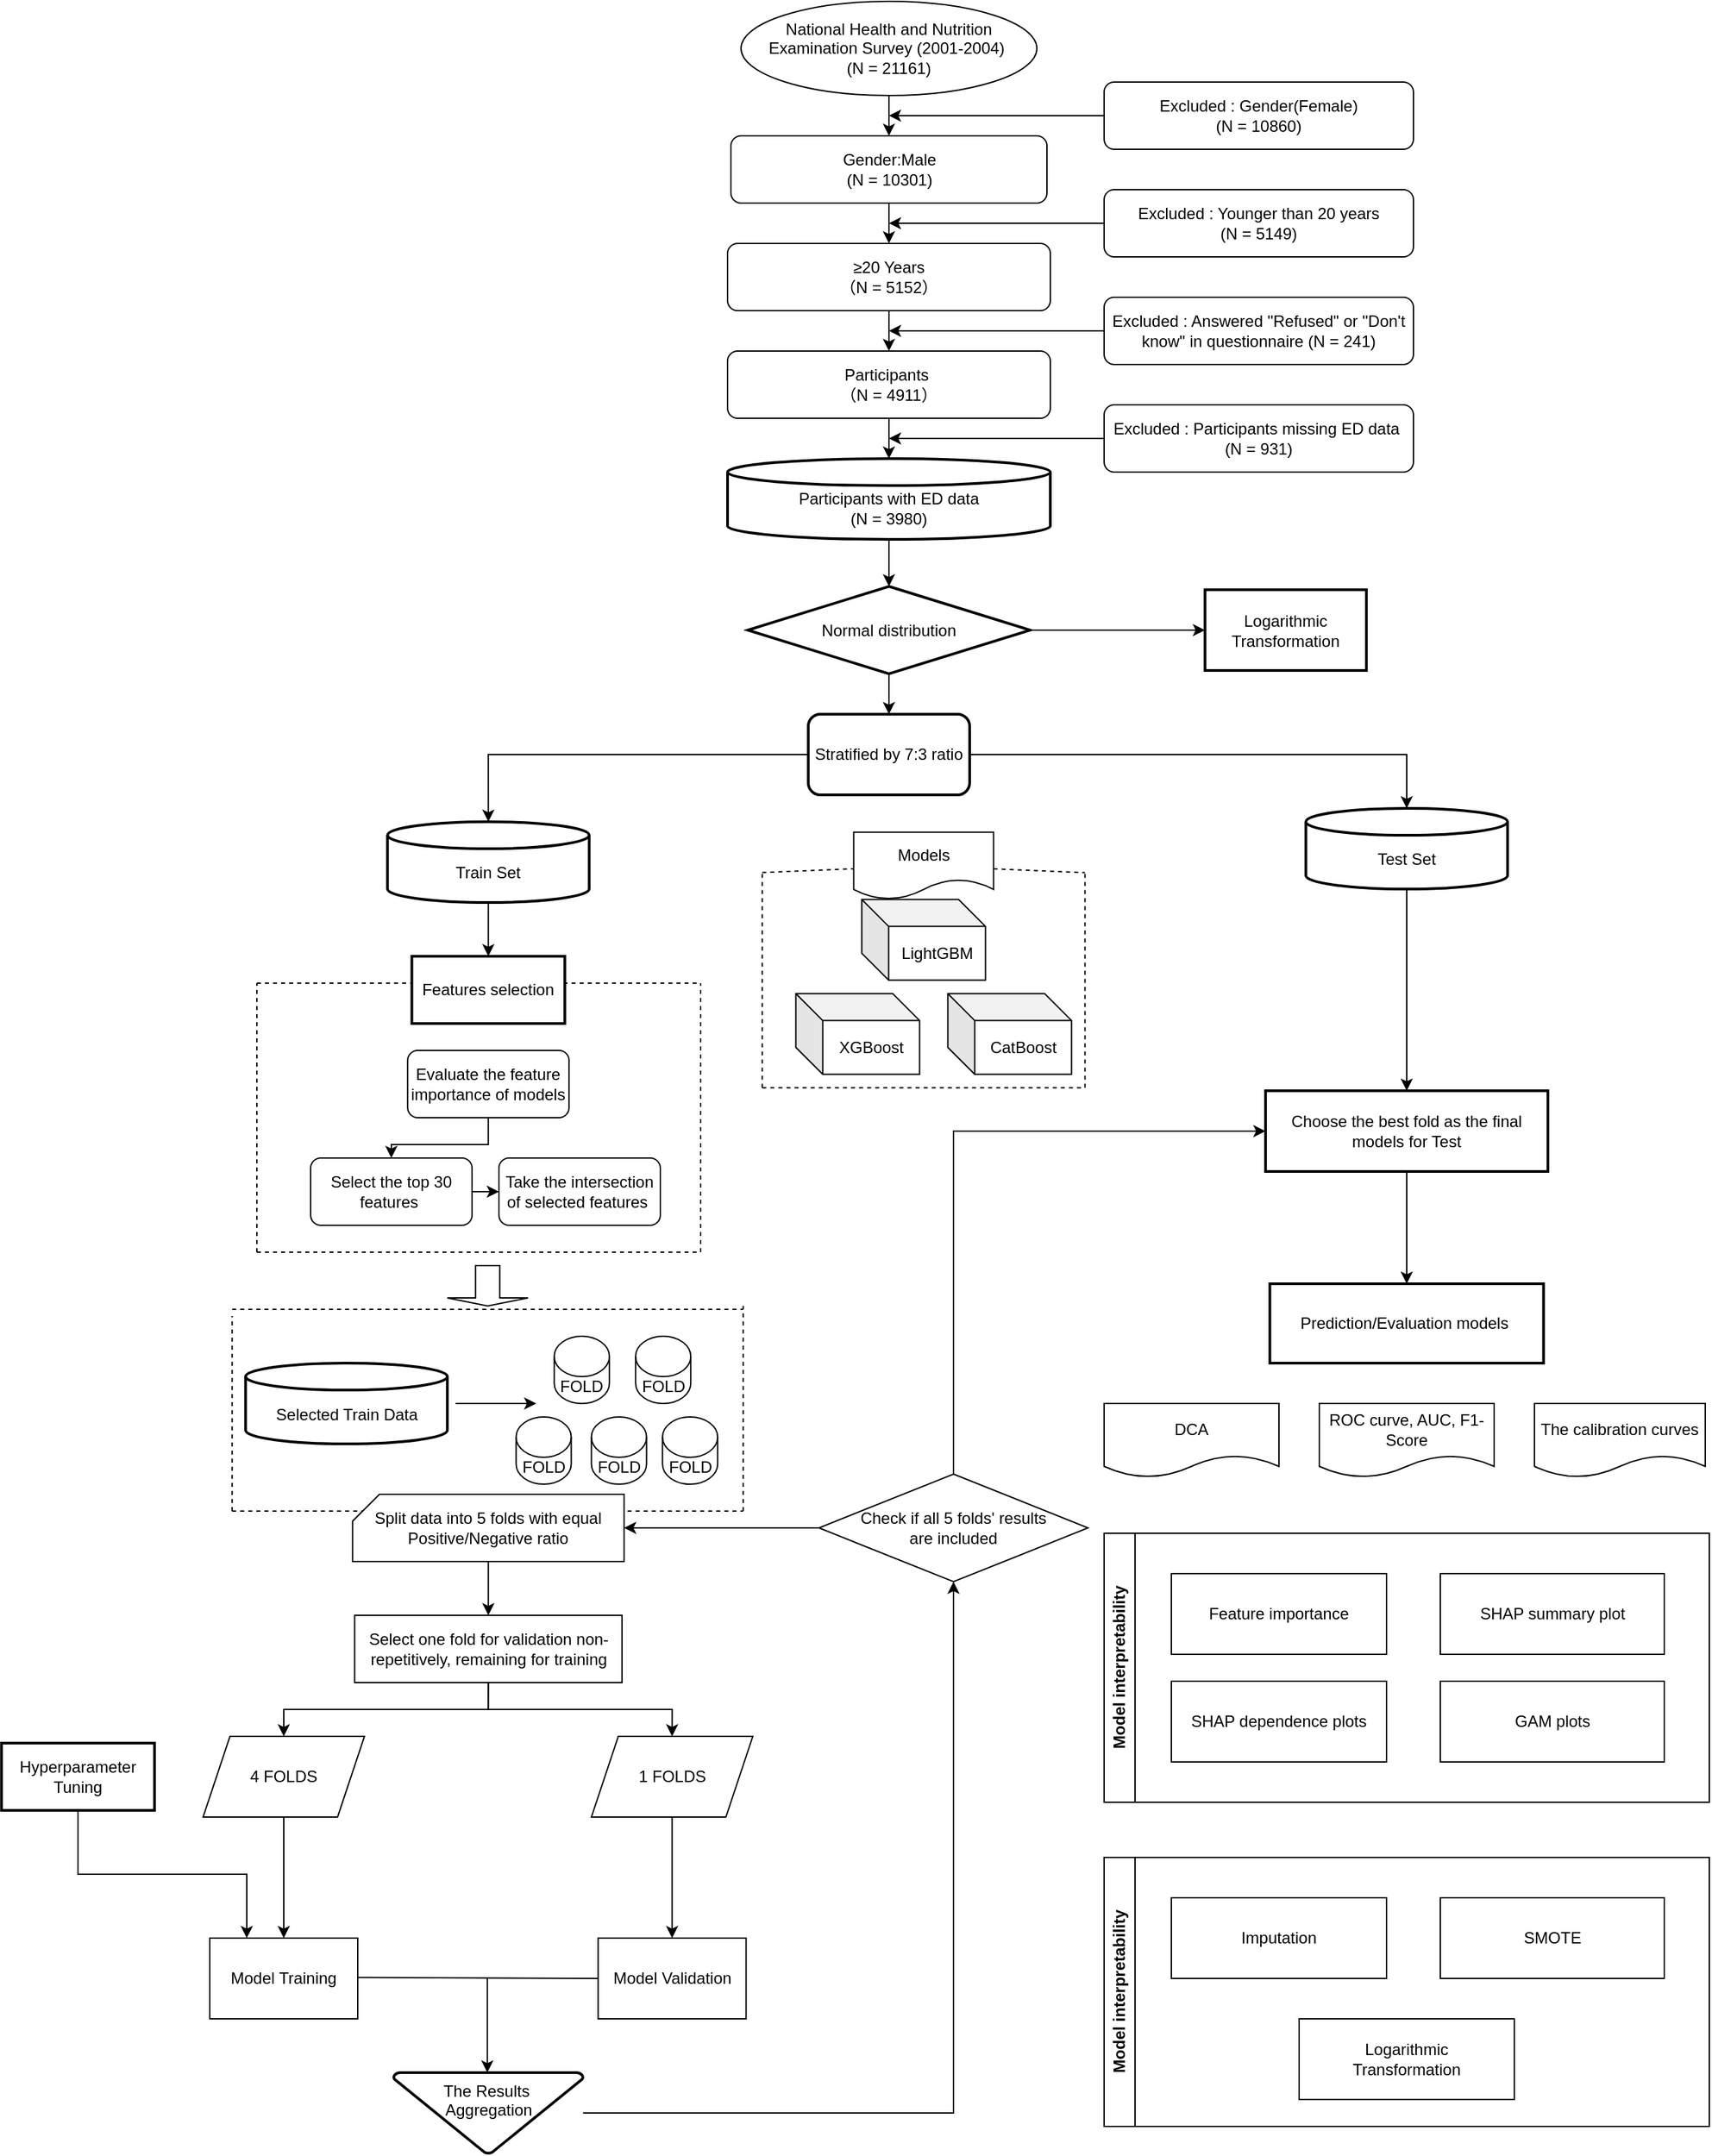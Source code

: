 <mxfile version="24.7.16">
  <diagram name="第 1 页" id="jt-IvlvZHhjQXxlfocLM">
    <mxGraphModel dx="4412" dy="1865" grid="1" gridSize="10" guides="1" tooltips="1" connect="1" arrows="1" fold="1" page="1" pageScale="1" pageWidth="827" pageHeight="1169" math="0" shadow="0">
      <root>
        <mxCell id="0" />
        <mxCell id="1" parent="0" />
        <mxCell id="fn9Ds6wR3YaCidn1l6WM-94" value="" style="endArrow=none;dashed=1;html=1;rounded=0;" edge="1" parent="1">
          <mxGeometry width="50" height="50" relative="1" as="geometry">
            <mxPoint x="-310" y="760" as="sourcePoint" />
            <mxPoint x="20" y="760" as="targetPoint" />
          </mxGeometry>
        </mxCell>
        <mxCell id="fn9Ds6wR3YaCidn1l6WM-4" value="" style="edgeStyle=orthogonalEdgeStyle;rounded=0;orthogonalLoop=1;jettySize=auto;html=1;" edge="1" parent="1" source="fn9Ds6wR3YaCidn1l6WM-1" target="fn9Ds6wR3YaCidn1l6WM-3">
          <mxGeometry relative="1" as="geometry" />
        </mxCell>
        <mxCell id="fn9Ds6wR3YaCidn1l6WM-1" value="National Health and Nutrition Examination Survey (2001-2004)&amp;nbsp;&lt;div&gt;(N = 21161)&lt;/div&gt;" style="ellipse;whiteSpace=wrap;html=1;" vertex="1" parent="1">
          <mxGeometry x="50" y="30" width="220" height="70" as="geometry" />
        </mxCell>
        <mxCell id="fn9Ds6wR3YaCidn1l6WM-9" value="" style="edgeStyle=orthogonalEdgeStyle;rounded=0;orthogonalLoop=1;jettySize=auto;html=1;" edge="1" parent="1" source="fn9Ds6wR3YaCidn1l6WM-2" target="fn9Ds6wR3YaCidn1l6WM-8">
          <mxGeometry relative="1" as="geometry" />
        </mxCell>
        <mxCell id="fn9Ds6wR3YaCidn1l6WM-2" value="≥20 Years&lt;div&gt;（N = 5152）&lt;/div&gt;" style="rounded=1;whiteSpace=wrap;html=1;" vertex="1" parent="1">
          <mxGeometry x="40" y="210" width="240" height="50" as="geometry" />
        </mxCell>
        <mxCell id="fn9Ds6wR3YaCidn1l6WM-5" value="" style="edgeStyle=orthogonalEdgeStyle;rounded=0;orthogonalLoop=1;jettySize=auto;html=1;" edge="1" parent="1" source="fn9Ds6wR3YaCidn1l6WM-3" target="fn9Ds6wR3YaCidn1l6WM-2">
          <mxGeometry relative="1" as="geometry" />
        </mxCell>
        <mxCell id="fn9Ds6wR3YaCidn1l6WM-3" value="Gender:Male&lt;div&gt;(N = 10301)&lt;/div&gt;" style="rounded=1;whiteSpace=wrap;html=1;" vertex="1" parent="1">
          <mxGeometry x="42.5" y="130" width="235" height="50" as="geometry" />
        </mxCell>
        <mxCell id="fn9Ds6wR3YaCidn1l6WM-11" value="" style="edgeStyle=orthogonalEdgeStyle;rounded=0;orthogonalLoop=1;jettySize=auto;html=1;" edge="1" parent="1" source="fn9Ds6wR3YaCidn1l6WM-8" target="fn9Ds6wR3YaCidn1l6WM-10">
          <mxGeometry relative="1" as="geometry" />
        </mxCell>
        <mxCell id="fn9Ds6wR3YaCidn1l6WM-8" value="Participants&amp;nbsp;&lt;div&gt;（N = 4911）&lt;/div&gt;" style="whiteSpace=wrap;html=1;rounded=1;" vertex="1" parent="1">
          <mxGeometry x="40" y="290" width="240" height="50" as="geometry" />
        </mxCell>
        <mxCell id="fn9Ds6wR3YaCidn1l6WM-28" value="" style="edgeStyle=orthogonalEdgeStyle;rounded=0;orthogonalLoop=1;jettySize=auto;html=1;" edge="1" parent="1" source="fn9Ds6wR3YaCidn1l6WM-10" target="fn9Ds6wR3YaCidn1l6WM-22">
          <mxGeometry relative="1" as="geometry" />
        </mxCell>
        <mxCell id="fn9Ds6wR3YaCidn1l6WM-10" value="&lt;div&gt;&lt;br&gt;&lt;/div&gt;Participants with ED data&lt;div&gt;(N = 3980)&lt;/div&gt;" style="strokeWidth=2;html=1;shape=mxgraph.flowchart.database;whiteSpace=wrap;" vertex="1" parent="1">
          <mxGeometry x="40" y="370" width="240" height="60" as="geometry" />
        </mxCell>
        <mxCell id="fn9Ds6wR3YaCidn1l6WM-13" style="edgeStyle=orthogonalEdgeStyle;rounded=0;orthogonalLoop=1;jettySize=auto;html=1;" edge="1" parent="1" source="fn9Ds6wR3YaCidn1l6WM-12">
          <mxGeometry relative="1" as="geometry">
            <mxPoint x="160" y="115" as="targetPoint" />
          </mxGeometry>
        </mxCell>
        <mxCell id="fn9Ds6wR3YaCidn1l6WM-12" value="Excluded : Gender(Female)&lt;div&gt;(N = 10860)&lt;/div&gt;" style="rounded=1;whiteSpace=wrap;html=1;" vertex="1" parent="1">
          <mxGeometry x="320" y="90" width="230" height="50" as="geometry" />
        </mxCell>
        <mxCell id="fn9Ds6wR3YaCidn1l6WM-15" style="edgeStyle=orthogonalEdgeStyle;rounded=0;orthogonalLoop=1;jettySize=auto;html=1;" edge="1" parent="1" source="fn9Ds6wR3YaCidn1l6WM-16">
          <mxGeometry relative="1" as="geometry">
            <mxPoint x="160" y="195" as="targetPoint" />
          </mxGeometry>
        </mxCell>
        <mxCell id="fn9Ds6wR3YaCidn1l6WM-16" value="Excluded : Younger than 20 years&lt;div&gt;(N = 5149)&lt;/div&gt;" style="rounded=1;whiteSpace=wrap;html=1;" vertex="1" parent="1">
          <mxGeometry x="320" y="170" width="230" height="50" as="geometry" />
        </mxCell>
        <mxCell id="fn9Ds6wR3YaCidn1l6WM-17" style="edgeStyle=orthogonalEdgeStyle;rounded=0;orthogonalLoop=1;jettySize=auto;html=1;" edge="1" parent="1" source="fn9Ds6wR3YaCidn1l6WM-18">
          <mxGeometry relative="1" as="geometry">
            <mxPoint x="160" y="275" as="targetPoint" />
          </mxGeometry>
        </mxCell>
        <mxCell id="fn9Ds6wR3YaCidn1l6WM-18" value="Excluded : Answered &quot;Refused&quot; or &quot;Don&#39;t know&quot; in questionnaire (N = 241)" style="rounded=1;whiteSpace=wrap;html=1;" vertex="1" parent="1">
          <mxGeometry x="320" y="250" width="230" height="50" as="geometry" />
        </mxCell>
        <mxCell id="fn9Ds6wR3YaCidn1l6WM-19" style="edgeStyle=orthogonalEdgeStyle;rounded=0;orthogonalLoop=1;jettySize=auto;html=1;" edge="1" parent="1" source="fn9Ds6wR3YaCidn1l6WM-20">
          <mxGeometry relative="1" as="geometry">
            <mxPoint x="160" y="355" as="targetPoint" />
          </mxGeometry>
        </mxCell>
        <mxCell id="fn9Ds6wR3YaCidn1l6WM-20" value="Excluded : Participants missing ED data&amp;nbsp;&lt;div&gt;(N = 931)&lt;/div&gt;" style="rounded=1;whiteSpace=wrap;html=1;" vertex="1" parent="1">
          <mxGeometry x="320" y="330" width="230" height="50" as="geometry" />
        </mxCell>
        <mxCell id="fn9Ds6wR3YaCidn1l6WM-25" value="" style="edgeStyle=orthogonalEdgeStyle;rounded=0;orthogonalLoop=1;jettySize=auto;html=1;" edge="1" parent="1" source="fn9Ds6wR3YaCidn1l6WM-22" target="fn9Ds6wR3YaCidn1l6WM-24">
          <mxGeometry relative="1" as="geometry" />
        </mxCell>
        <mxCell id="fn9Ds6wR3YaCidn1l6WM-30" value="" style="edgeStyle=orthogonalEdgeStyle;rounded=0;orthogonalLoop=1;jettySize=auto;html=1;" edge="1" parent="1" source="fn9Ds6wR3YaCidn1l6WM-22" target="fn9Ds6wR3YaCidn1l6WM-29">
          <mxGeometry relative="1" as="geometry" />
        </mxCell>
        <mxCell id="fn9Ds6wR3YaCidn1l6WM-22" value="Normal distribution" style="rhombus;whiteSpace=wrap;html=1;strokeWidth=2;" vertex="1" parent="1">
          <mxGeometry x="55" y="465" width="210" height="65" as="geometry" />
        </mxCell>
        <mxCell id="fn9Ds6wR3YaCidn1l6WM-24" value="Logarithmic&lt;div&gt;Transformation&lt;/div&gt;" style="whiteSpace=wrap;html=1;strokeWidth=2;" vertex="1" parent="1">
          <mxGeometry x="395" y="467.5" width="120" height="60" as="geometry" />
        </mxCell>
        <mxCell id="fn9Ds6wR3YaCidn1l6WM-29" value="Stratified by 7:3 ratio" style="rounded=1;whiteSpace=wrap;html=1;strokeWidth=2;" vertex="1" parent="1">
          <mxGeometry x="100" y="560" width="120" height="60" as="geometry" />
        </mxCell>
        <mxCell id="fn9Ds6wR3YaCidn1l6WM-96" style="edgeStyle=orthogonalEdgeStyle;rounded=0;orthogonalLoop=1;jettySize=auto;html=1;exitX=0.5;exitY=1;exitDx=0;exitDy=0;exitPerimeter=0;entryX=0.5;entryY=0;entryDx=0;entryDy=0;" edge="1" parent="1" source="fn9Ds6wR3YaCidn1l6WM-31" target="fn9Ds6wR3YaCidn1l6WM-33">
          <mxGeometry relative="1" as="geometry" />
        </mxCell>
        <mxCell id="fn9Ds6wR3YaCidn1l6WM-31" value="&lt;div&gt;&lt;br&gt;&lt;/div&gt;Train Set" style="strokeWidth=2;html=1;shape=mxgraph.flowchart.database;whiteSpace=wrap;" vertex="1" parent="1">
          <mxGeometry x="-212.87" y="640" width="150" height="60" as="geometry" />
        </mxCell>
        <mxCell id="fn9Ds6wR3YaCidn1l6WM-148" style="edgeStyle=orthogonalEdgeStyle;rounded=0;orthogonalLoop=1;jettySize=auto;html=1;exitX=0.5;exitY=1;exitDx=0;exitDy=0;exitPerimeter=0;entryX=0.5;entryY=0;entryDx=0;entryDy=0;" edge="1" parent="1" source="fn9Ds6wR3YaCidn1l6WM-32" target="fn9Ds6wR3YaCidn1l6WM-143">
          <mxGeometry relative="1" as="geometry" />
        </mxCell>
        <mxCell id="fn9Ds6wR3YaCidn1l6WM-32" value="&lt;div&gt;&lt;br&gt;&lt;/div&gt;Test Set" style="strokeWidth=2;html=1;shape=mxgraph.flowchart.database;whiteSpace=wrap;" vertex="1" parent="1">
          <mxGeometry x="470" y="630" width="150" height="60" as="geometry" />
        </mxCell>
        <mxCell id="fn9Ds6wR3YaCidn1l6WM-33" value="Features selection" style="whiteSpace=wrap;html=1;strokeWidth=2;" vertex="1" parent="1">
          <mxGeometry x="-194.75" y="740" width="113.75" height="50" as="geometry" />
        </mxCell>
        <mxCell id="fn9Ds6wR3YaCidn1l6WM-36" value="CatBoost" style="shape=cube;whiteSpace=wrap;html=1;boundedLbl=1;backgroundOutline=1;darkOpacity=0.05;darkOpacity2=0.1;" vertex="1" parent="1">
          <mxGeometry x="203.78" y="767.78" width="92" height="60" as="geometry" />
        </mxCell>
        <mxCell id="fn9Ds6wR3YaCidn1l6WM-37" value="LightGBM" style="shape=cube;whiteSpace=wrap;html=1;boundedLbl=1;backgroundOutline=1;darkOpacity=0.05;darkOpacity2=0.1;" vertex="1" parent="1">
          <mxGeometry x="139.78" y="697.78" width="92" height="60" as="geometry" />
        </mxCell>
        <mxCell id="fn9Ds6wR3YaCidn1l6WM-35" value="XGBoost" style="shape=cube;whiteSpace=wrap;html=1;boundedLbl=1;backgroundOutline=1;darkOpacity=0.05;darkOpacity2=0.1;" vertex="1" parent="1">
          <mxGeometry x="90.78" y="767.78" width="92" height="60" as="geometry" />
        </mxCell>
        <mxCell id="fn9Ds6wR3YaCidn1l6WM-81" value="" style="endArrow=none;dashed=1;html=1;rounded=0;" edge="1" parent="1" source="fn9Ds6wR3YaCidn1l6WM-78">
          <mxGeometry width="50" height="50" relative="1" as="geometry">
            <mxPoint x="65.78" y="677.78" as="sourcePoint" />
            <mxPoint x="305.78" y="677.78" as="targetPoint" />
          </mxGeometry>
        </mxCell>
        <mxCell id="fn9Ds6wR3YaCidn1l6WM-79" value="" style="endArrow=none;dashed=1;html=1;rounded=0;" edge="1" parent="1">
          <mxGeometry width="50" height="50" relative="1" as="geometry">
            <mxPoint x="65.78" y="837.78" as="sourcePoint" />
            <mxPoint x="65.78" y="677.78" as="targetPoint" />
          </mxGeometry>
        </mxCell>
        <mxCell id="fn9Ds6wR3YaCidn1l6WM-80" value="" style="endArrow=none;dashed=1;html=1;rounded=0;" edge="1" parent="1">
          <mxGeometry width="50" height="50" relative="1" as="geometry">
            <mxPoint x="305.78" y="837.78" as="sourcePoint" />
            <mxPoint x="305.78" y="677.78" as="targetPoint" />
          </mxGeometry>
        </mxCell>
        <mxCell id="fn9Ds6wR3YaCidn1l6WM-82" value="" style="endArrow=none;dashed=1;html=1;rounded=0;" edge="1" parent="1">
          <mxGeometry width="50" height="50" relative="1" as="geometry">
            <mxPoint x="65.78" y="837.78" as="sourcePoint" />
            <mxPoint x="305.78" y="837.78" as="targetPoint" />
          </mxGeometry>
        </mxCell>
        <mxCell id="fn9Ds6wR3YaCidn1l6WM-88" style="edgeStyle=orthogonalEdgeStyle;rounded=0;orthogonalLoop=1;jettySize=auto;html=1;entryX=0.5;entryY=0;entryDx=0;entryDy=0;" edge="1" parent="1" source="fn9Ds6wR3YaCidn1l6WM-83" target="fn9Ds6wR3YaCidn1l6WM-84">
          <mxGeometry relative="1" as="geometry" />
        </mxCell>
        <mxCell id="fn9Ds6wR3YaCidn1l6WM-83" value="Evaluate the feature importance of models" style="rounded=1;whiteSpace=wrap;html=1;" vertex="1" parent="1">
          <mxGeometry x="-197.87" y="810" width="120" height="50" as="geometry" />
        </mxCell>
        <mxCell id="fn9Ds6wR3YaCidn1l6WM-90" value="" style="edgeStyle=orthogonalEdgeStyle;rounded=0;orthogonalLoop=1;jettySize=auto;html=1;" edge="1" parent="1" source="fn9Ds6wR3YaCidn1l6WM-84" target="fn9Ds6wR3YaCidn1l6WM-85">
          <mxGeometry relative="1" as="geometry" />
        </mxCell>
        <mxCell id="fn9Ds6wR3YaCidn1l6WM-84" value="Select the top 30 features&amp;nbsp;" style="rounded=1;whiteSpace=wrap;html=1;" vertex="1" parent="1">
          <mxGeometry x="-270" y="890" width="120" height="50" as="geometry" />
        </mxCell>
        <mxCell id="fn9Ds6wR3YaCidn1l6WM-85" value="Take the intersection of selected features&amp;nbsp;" style="rounded=1;whiteSpace=wrap;html=1;" vertex="1" parent="1">
          <mxGeometry x="-130" y="890" width="120" height="50" as="geometry" />
        </mxCell>
        <mxCell id="fn9Ds6wR3YaCidn1l6WM-91" value="" style="endArrow=none;dashed=1;html=1;rounded=0;" edge="1" parent="1">
          <mxGeometry width="50" height="50" relative="1" as="geometry">
            <mxPoint x="-310" y="960" as="sourcePoint" />
            <mxPoint x="-310" y="760" as="targetPoint" />
          </mxGeometry>
        </mxCell>
        <mxCell id="fn9Ds6wR3YaCidn1l6WM-92" value="" style="endArrow=none;dashed=1;html=1;rounded=0;" edge="1" parent="1">
          <mxGeometry width="50" height="50" relative="1" as="geometry">
            <mxPoint x="20" y="960" as="sourcePoint" />
            <mxPoint x="20" y="760" as="targetPoint" />
          </mxGeometry>
        </mxCell>
        <mxCell id="fn9Ds6wR3YaCidn1l6WM-93" value="" style="endArrow=none;dashed=1;html=1;rounded=0;" edge="1" parent="1">
          <mxGeometry width="50" height="50" relative="1" as="geometry">
            <mxPoint x="-310" y="960" as="sourcePoint" />
            <mxPoint x="20" y="960" as="targetPoint" />
          </mxGeometry>
        </mxCell>
        <mxCell id="fn9Ds6wR3YaCidn1l6WM-97" value="&lt;div&gt;&lt;br&gt;&lt;/div&gt;Selected Train Data" style="strokeWidth=2;html=1;shape=mxgraph.flowchart.database;whiteSpace=wrap;" vertex="1" parent="1">
          <mxGeometry x="-318.37" y="1042.5" width="150" height="60" as="geometry" />
        </mxCell>
        <mxCell id="fn9Ds6wR3YaCidn1l6WM-98" value="FOLD" style="shape=cylinder3;whiteSpace=wrap;html=1;boundedLbl=1;backgroundOutline=1;size=15;" vertex="1" parent="1">
          <mxGeometry x="-88.87" y="1022.5" width="41" height="50" as="geometry" />
        </mxCell>
        <mxCell id="fn9Ds6wR3YaCidn1l6WM-107" value="" style="shape=singleArrow;direction=south;whiteSpace=wrap;html=1;" vertex="1" parent="1">
          <mxGeometry x="-168.37" y="970" width="60" height="30" as="geometry" />
        </mxCell>
        <mxCell id="fn9Ds6wR3YaCidn1l6WM-108" value="" style="endArrow=classic;html=1;rounded=0;" edge="1" parent="1">
          <mxGeometry width="50" height="50" relative="1" as="geometry">
            <mxPoint x="-162.24" y="1072.5" as="sourcePoint" />
            <mxPoint x="-102.24" y="1072.5" as="targetPoint" />
          </mxGeometry>
        </mxCell>
        <mxCell id="fn9Ds6wR3YaCidn1l6WM-109" value="" style="endArrow=none;dashed=1;html=1;rounded=0;" edge="1" parent="1">
          <mxGeometry width="50" height="50" relative="1" as="geometry">
            <mxPoint x="-328.37" y="1152.5" as="sourcePoint" />
            <mxPoint x="-328.37" y="1007.5" as="targetPoint" />
            <Array as="points">
              <mxPoint x="-328.37" y="1077.5" />
            </Array>
          </mxGeometry>
        </mxCell>
        <mxCell id="fn9Ds6wR3YaCidn1l6WM-110" value="FOLD" style="shape=cylinder3;whiteSpace=wrap;html=1;boundedLbl=1;backgroundOutline=1;size=15;" vertex="1" parent="1">
          <mxGeometry x="-28.37" y="1022.5" width="41" height="50" as="geometry" />
        </mxCell>
        <mxCell id="fn9Ds6wR3YaCidn1l6WM-111" value="FOLD" style="shape=cylinder3;whiteSpace=wrap;html=1;boundedLbl=1;backgroundOutline=1;size=15;" vertex="1" parent="1">
          <mxGeometry x="-61.24" y="1082.5" width="41" height="50" as="geometry" />
        </mxCell>
        <mxCell id="fn9Ds6wR3YaCidn1l6WM-112" value="FOLD" style="shape=cylinder3;whiteSpace=wrap;html=1;boundedLbl=1;backgroundOutline=1;size=15;" vertex="1" parent="1">
          <mxGeometry x="-117.24" y="1082.5" width="41" height="50" as="geometry" />
        </mxCell>
        <mxCell id="fn9Ds6wR3YaCidn1l6WM-113" value="FOLD" style="shape=cylinder3;whiteSpace=wrap;html=1;boundedLbl=1;backgroundOutline=1;size=15;" vertex="1" parent="1">
          <mxGeometry x="-8.37" y="1082.5" width="41" height="50" as="geometry" />
        </mxCell>
        <mxCell id="fn9Ds6wR3YaCidn1l6WM-115" value="" style="endArrow=none;dashed=1;html=1;rounded=0;" edge="1" parent="1">
          <mxGeometry width="50" height="50" relative="1" as="geometry">
            <mxPoint x="-328.37" y="1002.5" as="sourcePoint" />
            <mxPoint x="51.63" y="1002.5" as="targetPoint" />
          </mxGeometry>
        </mxCell>
        <mxCell id="fn9Ds6wR3YaCidn1l6WM-116" value="" style="endArrow=none;dashed=1;html=1;rounded=0;" edge="1" parent="1">
          <mxGeometry width="50" height="50" relative="1" as="geometry">
            <mxPoint x="-328.37" y="1152.5" as="sourcePoint" />
            <mxPoint x="51.63" y="1152.5" as="targetPoint" />
          </mxGeometry>
        </mxCell>
        <mxCell id="fn9Ds6wR3YaCidn1l6WM-117" value="" style="endArrow=none;dashed=1;html=1;rounded=0;" edge="1" parent="1">
          <mxGeometry width="50" height="50" relative="1" as="geometry">
            <mxPoint x="51.63" y="1152.5" as="sourcePoint" />
            <mxPoint x="51.63" y="1000" as="targetPoint" />
            <Array as="points">
              <mxPoint x="51.63" y="1070" />
            </Array>
          </mxGeometry>
        </mxCell>
        <mxCell id="fn9Ds6wR3YaCidn1l6WM-126" style="edgeStyle=orthogonalEdgeStyle;rounded=0;orthogonalLoop=1;jettySize=auto;html=1;exitX=0.5;exitY=1;exitDx=0;exitDy=0;exitPerimeter=0;entryX=0.5;entryY=0;entryDx=0;entryDy=0;" edge="1" parent="1" source="fn9Ds6wR3YaCidn1l6WM-119" target="fn9Ds6wR3YaCidn1l6WM-123">
          <mxGeometry relative="1" as="geometry" />
        </mxCell>
        <mxCell id="fn9Ds6wR3YaCidn1l6WM-119" value="Split data into 5 folds with equal Positive/Negative ratio" style="verticalLabelPosition=middle;verticalAlign=middle;html=1;shape=card;whiteSpace=wrap;size=20;arcSize=12;horizontal=1;labelPosition=center;align=center;" vertex="1" parent="1">
          <mxGeometry x="-238.81" y="1140" width="201.87" height="50" as="geometry" />
        </mxCell>
        <mxCell id="fn9Ds6wR3YaCidn1l6WM-120" style="edgeStyle=orthogonalEdgeStyle;rounded=0;orthogonalLoop=1;jettySize=auto;html=1;exitX=0;exitY=0.5;exitDx=0;exitDy=0;entryX=0.5;entryY=0;entryDx=0;entryDy=0;entryPerimeter=0;" edge="1" parent="1" source="fn9Ds6wR3YaCidn1l6WM-29" target="fn9Ds6wR3YaCidn1l6WM-31">
          <mxGeometry relative="1" as="geometry" />
        </mxCell>
        <mxCell id="fn9Ds6wR3YaCidn1l6WM-121" style="edgeStyle=orthogonalEdgeStyle;rounded=0;orthogonalLoop=1;jettySize=auto;html=1;exitX=1;exitY=0.5;exitDx=0;exitDy=0;entryX=0.5;entryY=0;entryDx=0;entryDy=0;entryPerimeter=0;" edge="1" parent="1" source="fn9Ds6wR3YaCidn1l6WM-29" target="fn9Ds6wR3YaCidn1l6WM-32">
          <mxGeometry relative="1" as="geometry" />
        </mxCell>
        <mxCell id="fn9Ds6wR3YaCidn1l6WM-127" style="edgeStyle=orthogonalEdgeStyle;rounded=0;orthogonalLoop=1;jettySize=auto;html=1;exitX=0.5;exitY=1;exitDx=0;exitDy=0;" edge="1" parent="1" source="fn9Ds6wR3YaCidn1l6WM-123" target="fn9Ds6wR3YaCidn1l6WM-124">
          <mxGeometry relative="1" as="geometry" />
        </mxCell>
        <mxCell id="fn9Ds6wR3YaCidn1l6WM-128" style="edgeStyle=orthogonalEdgeStyle;rounded=0;orthogonalLoop=1;jettySize=auto;html=1;exitX=0.5;exitY=1;exitDx=0;exitDy=0;entryX=0.5;entryY=0;entryDx=0;entryDy=0;" edge="1" parent="1" source="fn9Ds6wR3YaCidn1l6WM-123" target="fn9Ds6wR3YaCidn1l6WM-125">
          <mxGeometry relative="1" as="geometry" />
        </mxCell>
        <mxCell id="fn9Ds6wR3YaCidn1l6WM-123" value="Select one fold for validation non-repetitively, remaining for training" style="rounded=0;whiteSpace=wrap;html=1;" vertex="1" parent="1">
          <mxGeometry x="-237.28" y="1230" width="198.81" height="50" as="geometry" />
        </mxCell>
        <mxCell id="fn9Ds6wR3YaCidn1l6WM-130" value="" style="edgeStyle=orthogonalEdgeStyle;rounded=0;orthogonalLoop=1;jettySize=auto;html=1;" edge="1" parent="1" source="fn9Ds6wR3YaCidn1l6WM-124" target="fn9Ds6wR3YaCidn1l6WM-129">
          <mxGeometry relative="1" as="geometry" />
        </mxCell>
        <mxCell id="fn9Ds6wR3YaCidn1l6WM-124" value="4 FOLDS" style="shape=parallelogram;perimeter=parallelogramPerimeter;whiteSpace=wrap;html=1;fixedSize=1;" vertex="1" parent="1">
          <mxGeometry x="-350" y="1320" width="120" height="60" as="geometry" />
        </mxCell>
        <mxCell id="fn9Ds6wR3YaCidn1l6WM-133" style="edgeStyle=orthogonalEdgeStyle;rounded=0;orthogonalLoop=1;jettySize=auto;html=1;exitX=0.5;exitY=1;exitDx=0;exitDy=0;entryX=0.5;entryY=0;entryDx=0;entryDy=0;" edge="1" parent="1" source="fn9Ds6wR3YaCidn1l6WM-125" target="fn9Ds6wR3YaCidn1l6WM-132">
          <mxGeometry relative="1" as="geometry" />
        </mxCell>
        <mxCell id="fn9Ds6wR3YaCidn1l6WM-125" value="1 FOLDS" style="shape=parallelogram;perimeter=parallelogramPerimeter;whiteSpace=wrap;html=1;fixedSize=1;" vertex="1" parent="1">
          <mxGeometry x="-61.24" y="1320" width="120" height="60" as="geometry" />
        </mxCell>
        <mxCell id="fn9Ds6wR3YaCidn1l6WM-129" value="Model Training" style="whiteSpace=wrap;html=1;" vertex="1" parent="1">
          <mxGeometry x="-345" y="1470" width="110" height="60" as="geometry" />
        </mxCell>
        <mxCell id="fn9Ds6wR3YaCidn1l6WM-132" value="Model Validation" style="whiteSpace=wrap;html=1;" vertex="1" parent="1">
          <mxGeometry x="-56.24" y="1470" width="110" height="60" as="geometry" />
        </mxCell>
        <mxCell id="fn9Ds6wR3YaCidn1l6WM-134" value="" style="endArrow=none;html=1;rounded=0;entryX=0;entryY=0.5;entryDx=0;entryDy=0;" edge="1" parent="1" target="fn9Ds6wR3YaCidn1l6WM-132">
          <mxGeometry width="50" height="50" relative="1" as="geometry">
            <mxPoint x="-235" y="1499.23" as="sourcePoint" />
            <mxPoint x="-145" y="1499.23" as="targetPoint" />
          </mxGeometry>
        </mxCell>
        <mxCell id="fn9Ds6wR3YaCidn1l6WM-145" style="edgeStyle=orthogonalEdgeStyle;rounded=0;orthogonalLoop=1;jettySize=auto;html=1;exitX=1;exitY=0.5;exitDx=0;exitDy=0;exitPerimeter=0;entryX=0.5;entryY=1;entryDx=0;entryDy=0;" edge="1" parent="1" source="fn9Ds6wR3YaCidn1l6WM-135" target="fn9Ds6wR3YaCidn1l6WM-139">
          <mxGeometry relative="1" as="geometry" />
        </mxCell>
        <mxCell id="fn9Ds6wR3YaCidn1l6WM-135" value="The Results&amp;nbsp;&lt;div&gt;Aggregation&lt;/div&gt;" style="strokeWidth=2;html=1;shape=mxgraph.flowchart.merge_or_storage;whiteSpace=wrap;labelPosition=center;verticalLabelPosition=middle;align=center;verticalAlign=top;" vertex="1" parent="1">
          <mxGeometry x="-208.38" y="1570" width="141" height="60" as="geometry" />
        </mxCell>
        <mxCell id="fn9Ds6wR3YaCidn1l6WM-136" value="" style="endArrow=classic;html=1;rounded=0;" edge="1" parent="1">
          <mxGeometry width="50" height="50" relative="1" as="geometry">
            <mxPoint x="-138.64" y="1500" as="sourcePoint" />
            <mxPoint x="-138.64" y="1570" as="targetPoint" />
          </mxGeometry>
        </mxCell>
        <mxCell id="fn9Ds6wR3YaCidn1l6WM-138" style="edgeStyle=orthogonalEdgeStyle;rounded=0;orthogonalLoop=1;jettySize=auto;html=1;exitX=0.5;exitY=1;exitDx=0;exitDy=0;entryX=0.25;entryY=0;entryDx=0;entryDy=0;" edge="1" parent="1" source="fn9Ds6wR3YaCidn1l6WM-137" target="fn9Ds6wR3YaCidn1l6WM-129">
          <mxGeometry relative="1" as="geometry" />
        </mxCell>
        <mxCell id="fn9Ds6wR3YaCidn1l6WM-137" value="Hyperparameter&lt;div&gt;Tuning&lt;/div&gt;" style="whiteSpace=wrap;html=1;strokeWidth=2;" vertex="1" parent="1">
          <mxGeometry x="-499.87" y="1325" width="113.75" height="50" as="geometry" />
        </mxCell>
        <mxCell id="fn9Ds6wR3YaCidn1l6WM-166" style="edgeStyle=orthogonalEdgeStyle;rounded=0;orthogonalLoop=1;jettySize=auto;html=1;exitX=0.5;exitY=0;exitDx=0;exitDy=0;entryX=0;entryY=0.5;entryDx=0;entryDy=0;" edge="1" parent="1" source="fn9Ds6wR3YaCidn1l6WM-139" target="fn9Ds6wR3YaCidn1l6WM-143">
          <mxGeometry relative="1" as="geometry" />
        </mxCell>
        <mxCell id="fn9Ds6wR3YaCidn1l6WM-139" value="Check if all 5 folds&#39; results&lt;div&gt;are included&lt;/div&gt;" style="rhombus;whiteSpace=wrap;html=1;verticalAlign=middle;" vertex="1" parent="1">
          <mxGeometry x="108" y="1125" width="200" height="80" as="geometry" />
        </mxCell>
        <mxCell id="fn9Ds6wR3YaCidn1l6WM-141" style="edgeStyle=orthogonalEdgeStyle;rounded=0;orthogonalLoop=1;jettySize=auto;html=1;exitX=0;exitY=0.5;exitDx=0;exitDy=0;entryX=1;entryY=0.5;entryDx=0;entryDy=0;entryPerimeter=0;" edge="1" parent="1" source="fn9Ds6wR3YaCidn1l6WM-139" target="fn9Ds6wR3YaCidn1l6WM-119">
          <mxGeometry relative="1" as="geometry" />
        </mxCell>
        <mxCell id="fn9Ds6wR3YaCidn1l6WM-150" style="edgeStyle=orthogonalEdgeStyle;rounded=0;orthogonalLoop=1;jettySize=auto;html=1;entryX=0.5;entryY=0;entryDx=0;entryDy=0;" edge="1" parent="1" source="fn9Ds6wR3YaCidn1l6WM-143" target="fn9Ds6wR3YaCidn1l6WM-149">
          <mxGeometry relative="1" as="geometry" />
        </mxCell>
        <mxCell id="fn9Ds6wR3YaCidn1l6WM-143" value="Choose the best fold as the final models for Test" style="whiteSpace=wrap;html=1;strokeWidth=2;" vertex="1" parent="1">
          <mxGeometry x="440" y="840" width="210" height="60" as="geometry" />
        </mxCell>
        <mxCell id="fn9Ds6wR3YaCidn1l6WM-147" value="" style="endArrow=none;dashed=1;html=1;rounded=0;" edge="1" parent="1" target="fn9Ds6wR3YaCidn1l6WM-78">
          <mxGeometry width="50" height="50" relative="1" as="geometry">
            <mxPoint x="65.78" y="677.78" as="sourcePoint" />
            <mxPoint x="305.78" y="677.78" as="targetPoint" />
          </mxGeometry>
        </mxCell>
        <mxCell id="fn9Ds6wR3YaCidn1l6WM-78" value="Models" style="shape=document;whiteSpace=wrap;html=1;boundedLbl=1;" vertex="1" parent="1">
          <mxGeometry x="133.78" y="647.78" width="104" height="50" as="geometry" />
        </mxCell>
        <mxCell id="fn9Ds6wR3YaCidn1l6WM-149" value="Prediction/Evaluation models&amp;nbsp;" style="whiteSpace=wrap;html=1;strokeWidth=2;" vertex="1" parent="1">
          <mxGeometry x="443.25" y="983.5" width="203.5" height="59" as="geometry" />
        </mxCell>
        <mxCell id="fn9Ds6wR3YaCidn1l6WM-151" value="Model interpretability" style="swimlane;horizontal=0;whiteSpace=wrap;html=1;" vertex="1" parent="1">
          <mxGeometry x="320" y="1410" width="450" height="200" as="geometry" />
        </mxCell>
        <mxCell id="fn9Ds6wR3YaCidn1l6WM-152" value="Imputation" style="rounded=0;whiteSpace=wrap;html=1;" vertex="1" parent="fn9Ds6wR3YaCidn1l6WM-151">
          <mxGeometry x="50" y="30" width="160" height="60" as="geometry" />
        </mxCell>
        <mxCell id="fn9Ds6wR3YaCidn1l6WM-156" value="Logarithmic&lt;div&gt;Transformation&lt;/div&gt;" style="rounded=0;whiteSpace=wrap;html=1;" vertex="1" parent="fn9Ds6wR3YaCidn1l6WM-151">
          <mxGeometry x="145" y="120" width="160" height="60" as="geometry" />
        </mxCell>
        <mxCell id="fn9Ds6wR3YaCidn1l6WM-155" value="SMOTE" style="rounded=0;whiteSpace=wrap;html=1;" vertex="1" parent="fn9Ds6wR3YaCidn1l6WM-151">
          <mxGeometry x="250" y="30" width="166.5" height="60" as="geometry" />
        </mxCell>
        <mxCell id="fn9Ds6wR3YaCidn1l6WM-158" value="DCA" style="shape=document;whiteSpace=wrap;html=1;boundedLbl=1;verticalAlign=middle;" vertex="1" parent="1">
          <mxGeometry x="320" y="1072.5" width="130" height="55" as="geometry" />
        </mxCell>
        <mxCell id="fn9Ds6wR3YaCidn1l6WM-159" value="ROC curve, AUC, F1-Score" style="shape=document;whiteSpace=wrap;html=1;boundedLbl=1;verticalAlign=middle;" vertex="1" parent="1">
          <mxGeometry x="480" y="1072.5" width="130" height="55" as="geometry" />
        </mxCell>
        <mxCell id="fn9Ds6wR3YaCidn1l6WM-160" value="The calibration curves" style="shape=document;whiteSpace=wrap;html=1;boundedLbl=1;verticalAlign=middle;" vertex="1" parent="1">
          <mxGeometry x="640" y="1072.5" width="127" height="55" as="geometry" />
        </mxCell>
        <mxCell id="fn9Ds6wR3YaCidn1l6WM-161" value="Model interpretability" style="swimlane;horizontal=0;whiteSpace=wrap;html=1;" vertex="1" parent="1">
          <mxGeometry x="320" y="1169" width="450" height="200" as="geometry" />
        </mxCell>
        <mxCell id="fn9Ds6wR3YaCidn1l6WM-162" value="Feature importance" style="rounded=0;whiteSpace=wrap;html=1;" vertex="1" parent="fn9Ds6wR3YaCidn1l6WM-161">
          <mxGeometry x="50" y="30" width="160" height="60" as="geometry" />
        </mxCell>
        <mxCell id="fn9Ds6wR3YaCidn1l6WM-163" value="SHAP dependence plots" style="rounded=0;whiteSpace=wrap;html=1;" vertex="1" parent="fn9Ds6wR3YaCidn1l6WM-161">
          <mxGeometry x="50" y="110" width="160" height="60" as="geometry" />
        </mxCell>
        <mxCell id="fn9Ds6wR3YaCidn1l6WM-164" value="GAM plots" style="rounded=0;whiteSpace=wrap;html=1;" vertex="1" parent="fn9Ds6wR3YaCidn1l6WM-161">
          <mxGeometry x="250" y="110" width="166.5" height="60" as="geometry" />
        </mxCell>
        <mxCell id="fn9Ds6wR3YaCidn1l6WM-165" value="SHAP summary plot" style="rounded=0;whiteSpace=wrap;html=1;" vertex="1" parent="fn9Ds6wR3YaCidn1l6WM-161">
          <mxGeometry x="250" y="30" width="166.5" height="60" as="geometry" />
        </mxCell>
      </root>
    </mxGraphModel>
  </diagram>
</mxfile>
